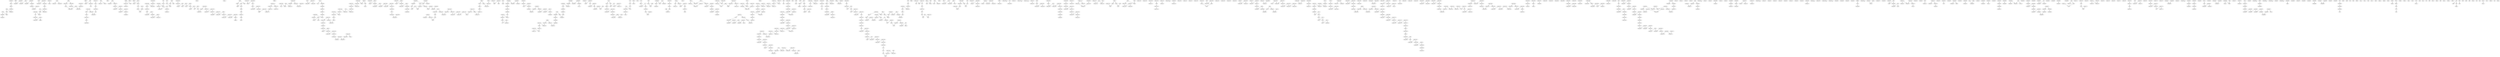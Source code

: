 digraph g
{

  /* list of nodes */
  "COQ3";
  "RBKS";
  "aadB";
  "acrR_1";
  "acuR";
  "addA";
  "aglB_2";
  "agp_1";
  "algC";
  "allB_2";
  "amsI";
  "ant1";
  "apxIB";
  "aqpZ_2";
  "araB_1";
  "arcA_2";
  "argF";
  "argR_2";
  "arnC_2";
  "atoA";
  "atoB";
  "atoC";
  "atoD";
  "atoE";
  "atoS";
  "bauC";
  "bcsE_2";
  "bcsQ_1";
  "betB_1";
  "bfpB";
  "bglH_2";
  "bla_1";
  "bla_2";
  "bshA";
  "cbeA_1";
  "cbeA_2";
  "cbeA_3";
  "cbeA_4";
  "cbtA_1";
  "cbtA_2";
  "cbtA_3";
  "cbtA_4";
  "ccdA";
  "ccdB";
  "cdiA";
  "cdiI4";
  "cfaB";
  "cfaE";
  "chpB";
  "chpS";
  "clpC";
  "clpV1";
  "clsB_1";
  "cotSA";
  "cra_2";
  "crcB_1";
  "creD_2";
  "creD_3";
  "crfC_1";
  "crfC_2";
  "crt";
  "csbX_1";
  "csbX_2";
  "cscB";
  "cshA";
  "cspB";
  "cspG_2";
  "cspJ";
  "cusA_2";
  "dam_1";
  "dapH";
  "dctM";
  "degA";
  "deoR_1";
  "der_1";
  "der_3";
  "dfrD";
  "dgcE_1";
  "dinI_2";
  "dinJ";
  "dnaT_1";
  "dsdC";
  "ehaG";
  "emrE";
  "epsE_3";
  "epsF_2";
  "epsG";
  "epsH";
  "epsM";
  "era_1";
  "era_2";
  "era_4";
  "eryD";
  "etp_1";
  "fabF_1";
  "fabF_2";
  "fabG_1";
  "fabG_2";
  "farR";
  "fimH_1";
  "finO";
  "flgB_1";
  "flgC_1";
  "flgE_1";
  "flgF_1";
  "flgG_1";
  "flgH_1";
  "flgI_1";
  "flgL_1";
  "flhB_1";
  "flhB_3";
  "fliC1";
  "fliD_1";
  "fliE_2";
  "fliF";
  "fliG";
  "fliH";
  "fliI";
  "fliJ";
  "fliK";
  "fliM";
  "fliN";
  "fliO";
  "fliP";
  "fliQ";
  "fliR";
  "fliS_1";
  "flmC";
  "flu";
  "folP_2";
  "folP_3";
  "fucP_1";
  "fucP_2";
  "galE_1";
  "galF_1";
  "gatA";
  "gatC";
  "gatD";
  "gatY";
  "gatZ_1";
  "gatZ_2";
  "glgA_1";
  "glmM_2";
  "glpG_1";
  "gltF_1";
  "gltF_2";
  "gltS_2";
  "gnsA_2";
  "gntR_1";
  "group_1";
  "group_10";
  "group_1001";
  "group_1002";
  "group_1005";
  "group_1008";
  "group_101";
  "group_1010";
  "group_1011";
  "group_1015";
  "group_1016";
  "group_1017";
  "group_1018";
  "group_1019";
  "group_1020";
  "group_1021";
  "group_1022";
  "group_1023";
  "group_1028";
  "group_1029";
  "group_1030";
  "group_1031";
  "group_1033";
  "group_1035";
  "group_1036";
  "group_1037";
  "group_1038";
  "group_1039";
  "group_1040";
  "group_1041";
  "group_1042";
  "group_1043";
  "group_1044";
  "group_1045";
  "group_1046";
  "group_1047";
  "group_1050";
  "group_1052";
  "group_1053";
  "group_1054";
  "group_1055";
  "group_1057";
  "group_1059";
  "group_1060";
  "group_1061";
  "group_1063";
  "group_1066";
  "group_1067";
  "group_1068";
  "group_1070";
  "group_1071";
  "group_1072";
  "group_1073";
  "group_1074";
  "group_1075";
  "group_1076";
  "group_1077";
  "group_1080";
  "group_1082";
  "group_1083";
  "group_1084";
  "group_1087";
  "group_1089";
  "group_1091";
  "group_1093";
  "group_1096";
  "group_1097";
  "group_1098";
  "group_1099";
  "group_1100";
  "group_1101";
  "group_1102";
  "group_1103";
  "group_1104";
  "group_1105";
  "group_1106";
  "group_1107";
  "group_1108";
  "group_1109";
  "group_1110";
  "group_1111";
  "group_1112";
  "group_1113";
  "group_1115";
  "group_1124";
  "group_1128";
  "group_1129";
  "group_1135";
  "group_1136";
  "group_1137";
  "group_1138";
  "group_1140";
  "group_1142";
  "group_1145";
  "group_1151";
  "group_1152";
  "group_1154";
  "group_1155";
  "group_1159";
  "group_116";
  "group_1160";
  "group_1161";
  "group_1162";
  "group_1165";
  "group_1166";
  "group_1172";
  "group_1173";
  "group_1175";
  "group_1176";
  "group_1178";
  "group_1179";
  "group_118";
  "group_1180";
  "group_1181";
  "group_1182";
  "group_1183";
  "group_1184";
  "group_1185";
  "group_1186";
  "group_1188";
  "group_119";
  "group_1192";
  "group_1193";
  "group_1194";
  "group_1198";
  "group_1199";
  "group_1201";
  "group_1202";
  "group_1203";
  "group_1204";
  "group_1205";
  "group_1206";
  "group_1207";
  "group_1208";
  "group_121";
  "group_1210";
  "group_1211";
  "group_1215";
  "group_1216";
  "group_1217";
  "group_1218";
  "group_122";
  "group_1225";
  "group_1226";
  "group_1227";
  "group_1228";
  "group_1229";
  "group_123";
  "group_1230";
  "group_1231";
  "group_1232";
  "group_1233";
  "group_1238";
  "group_1239";
  "group_124";
  "group_1240";
  "group_1241";
  "group_1242";
  "group_1243";
  "group_1244";
  "group_1245";
  "group_1246";
  "group_1247";
  "group_1248";
  "group_125";
  "group_1250";
  "group_1251";
  "group_1252";
  "group_1253";
  "group_1254";
  "group_1255";
  "group_1258";
  "group_1259";
  "group_126";
  "group_1260";
  "group_1261";
  "group_1262";
  "group_1263";
  "group_1264";
  "group_1265";
  "group_1266";
  "group_1268";
  "group_1269";
  "group_127";
  "group_1270";
  "group_1271";
  "group_1272";
  "group_128";
  "group_1280";
  "group_1281";
  "group_1282";
  "group_1283";
  "group_1284";
  "group_1285";
  "group_1287";
  "group_129";
  "group_1291";
  "group_1292";
  "group_1293";
  "group_1294";
  "group_1295";
  "group_1296";
  "group_1297";
  "group_1298";
  "group_1299";
  "group_13";
  "group_130";
  "group_1300";
  "group_1301";
  "group_1302";
  "group_1303";
  "group_1304";
  "group_1305";
  "group_1306";
  "group_1307";
  "group_1308";
  "group_1309";
  "group_131";
  "group_1310";
  "group_1311";
  "group_1312";
  "group_1313";
  "group_1314";
  "group_1315";
  "group_1316";
  "group_1317";
  "group_1318";
  "group_1319";
  "group_132";
  "group_1320";
  "group_1321";
  "group_1322";
  "group_1323";
  "group_1324";
  "group_1325";
  "group_1326";
  "group_1327";
  "group_1328";
  "group_1329";
  "group_1330";
  "group_1331";
  "group_1332";
  "group_1334";
  "group_1335";
  "group_1336";
  "group_1337";
  "group_1338";
  "group_1340";
  "group_1341";
  "group_1342";
  "group_1343";
  "group_1344";
  "group_1345";
  "group_1347";
  "group_1348";
  "group_1349";
  "group_1350";
  "group_1351";
  "group_1352";
  "group_1353";
  "group_1354";
  "group_1355";
  "group_1356";
  "group_1358";
  "group_1359";
  "group_1360";
  "group_1361";
  "group_1362";
  "group_1363";
  "group_1364";
  "group_1365";
  "group_1366";
  "group_1367";
  "group_1368";
  "group_1369";
  "group_1370";
  "group_1371";
  "group_1372";
  "group_1373";
  "group_1374";
  "group_1375";
  "group_1376";
  "group_1377";
  "group_1378";
  "group_1380";
  "group_1382";
  "group_1383";
  "group_1386";
  "group_1387";
  "group_1388";
  "group_1389";
  "group_1390";
  "group_1391";
  "group_1392";
  "group_1393";
  "group_1396";
  "group_1398";
  "group_1399";
  "group_1401";
  "group_1402";
  "group_1403";
  "group_1404";
  "group_1406";
  "group_1408";
  "group_1413";
  "group_1414";
  "group_1415";
  "group_1416";
  "group_1418";
  "group_1419";
  "group_1420";
  "group_1421";
  "group_1423";
  "group_1424";
  "group_1425";
  "group_1426";
  "group_1427";
  "group_1430";
  "group_1431";
  "group_1432";
  "group_1433";
  "group_1434";
  "group_1435";
  "group_1436";
  "group_1441";
  "group_1442";
  "group_1443";
  "group_1446";
  "group_1447";
  "group_1448";
  "group_1449";
  "group_1450";
  "group_1456";
  "group_1457";
  "group_1459";
  "group_1460";
  "group_1461";
  "group_1462";
  "group_1463";
  "group_1464";
  "group_1466";
  "group_1467";
  "group_1468";
  "group_1469";
  "group_1470";
  "group_1471";
  "group_1472";
  "group_1473";
  "group_1474";
  "group_1475";
  "group_1477";
  "group_1480";
  "group_1481";
  "group_1482";
  "group_1484";
  "group_1485";
  "group_1488";
  "group_1489";
  "group_1490";
  "group_1491";
  "group_1492";
  "group_1493";
  "group_1494";
  "group_1495";
  "group_1496";
  "group_1497";
  "group_1498";
  "group_1499";
  "group_1500";
  "group_1501";
  "group_1502";
  "group_1503";
  "group_1504";
  "group_1505";
  "group_1506";
  "group_1507";
  "group_1508";
  "group_1509";
  "group_1510";
  "group_1511";
  "group_1512";
  "group_1514";
  "group_1516";
  "group_1517";
  "group_1518";
  "group_1519";
  "group_1520";
  "group_1521";
  "group_1522";
  "group_1523";
  "group_1524";
  "group_1525";
  "group_1526";
  "group_1527";
  "group_1528";
  "group_1529";
  "group_1530";
  "group_1531";
  "group_1532";
  "group_1533";
  "group_1534";
  "group_1535";
  "group_1536";
  "group_1537";
  "group_1538";
  "group_1539";
  "group_1541";
  "group_1543";
  "group_1544";
  "group_1545";
  "group_1547";
  "group_1549";
  "group_1550";
  "group_1552";
  "group_1553";
  "group_1554";
  "group_1567";
  "group_1569";
  "group_1570";
  "group_1571";
  "group_1572";
  "group_1573";
  "group_1574";
  "group_1575";
  "group_1577";
  "group_1578";
  "group_1579";
  "group_1580";
  "group_1581";
  "group_1585";
  "group_1586";
  "group_1587";
  "group_1588";
  "group_1589";
  "group_1590";
  "group_1591";
  "group_1592";
  "group_1593";
  "group_1595";
  "group_1596";
  "group_1598";
  "group_1599";
  "group_1601";
  "group_1604";
  "group_1606";
  "group_1607";
  "group_1608";
  "group_1609";
  "group_1615";
  "group_1618";
  "group_1621";
  "group_1622";
  "group_1623";
  "group_1625";
  "group_1626";
  "group_1630";
  "group_1632";
  "group_1633";
  "group_1636";
  "group_1637";
  "group_1638";
  "group_1639";
  "group_1641";
  "group_1643";
  "group_1645";
  "group_1647";
  "group_1650";
  "group_1652";
  "group_1653";
  "group_1658";
  "group_1659";
  "group_1662";
  "group_18";
  "group_183";
  "group_184";
  "group_185";
  "group_186";
  "group_187";
  "group_188";
  "group_189";
  "group_19";
  "group_190";
  "group_191";
  "group_192";
  "group_193";
  "group_194";
  "group_2";
  "group_21";
  "group_23";
  "group_25";
  "group_2604";
  "group_2605";
  "group_263";
  "group_264";
  "group_27";
  "group_2802";
  "group_2803";
  "group_29";
  "group_2963";
  "group_2964";
  "group_31";
  "group_32";
  "group_3706";
  "group_3707";
  "group_378";
  "group_3782";
  "group_3783";
  "group_379";
  "group_381";
  "group_382";
  "group_383";
  "group_384";
  "group_385";
  "group_386";
  "group_387";
  "group_388";
  "group_389";
  "group_390";
  "group_391";
  "group_392";
  "group_393";
  "group_394";
  "group_395";
  "group_396";
  "group_397";
  "group_398";
  "group_399";
  "group_4";
  "group_400";
  "group_401";
  "group_402";
  "group_403";
  "group_4074";
  "group_4075";
  "group_4076";
  "group_408";
  "group_409";
  "group_410";
  "group_412";
  "group_413";
  "group_414";
  "group_416";
  "group_418";
  "group_419";
  "group_420";
  "group_421";
  "group_422";
  "group_431";
  "group_439";
  "group_440";
  "group_441";
  "group_443";
  "group_444";
  "group_445";
  "group_446";
  "group_447";
  "group_4489";
  "group_4491";
  "group_4492";
  "group_452";
  "group_453";
  "group_454";
  "group_455";
  "group_456";
  "group_457";
  "group_458";
  "group_459";
  "group_46";
  "group_460";
  "group_461";
  "group_462";
  "group_463";
  "group_464";
  "group_465";
  "group_466";
  "group_467";
  "group_468";
  "group_469";
  "group_470";
  "group_471";
  "group_472";
  "group_473";
  "group_474";
  "group_4754";
  "group_4755";
  "group_4756";
  "group_476";
  "group_478";
  "group_479";
  "group_48";
  "group_480";
  "group_481";
  "group_482";
  "group_483";
  "group_484";
  "group_485";
  "group_486";
  "group_487";
  "group_488";
  "group_489";
  "group_490";
  "group_491";
  "group_4910";
  "group_4911";
  "group_4928";
  "group_4929";
  "group_4932";
  "group_4933";
  "group_499";
  "group_500";
  "group_501";
  "group_5016";
  "group_5017";
  "group_504";
  "group_505";
  "group_508";
  "group_509";
  "group_513";
  "group_514";
  "group_5146";
  "group_5147";
  "group_515";
  "group_516";
  "group_517";
  "group_519";
  "group_5194";
  "group_5195";
  "group_522";
  "group_523";
  "group_524";
  "group_528";
  "group_529";
  "group_531";
  "group_532";
  "group_538";
  "group_541";
  "group_542";
  "group_543";
  "group_544";
  "group_545";
  "group_547";
  "group_549";
  "group_551";
  "group_554";
  "group_555";
  "group_556";
  "group_557";
  "group_56";
  "group_561";
  "group_564";
  "group_567";
  "group_571";
  "group_573";
  "group_574";
  "group_575";
  "group_576";
  "group_578";
  "group_580";
  "group_581";
  "group_582";
  "group_584";
  "group_587";
  "group_588";
  "group_589";
  "group_59";
  "group_590";
  "group_591";
  "group_592";
  "group_593";
  "group_594";
  "group_595";
  "group_596";
  "group_597";
  "group_599";
  "group_60";
  "group_601";
  "group_602";
  "group_603";
  "group_604";
  "group_605";
  "group_606";
  "group_607";
  "group_608";
  "group_61";
  "group_611";
  "group_612";
  "group_616";
  "group_617";
  "group_618";
  "group_62";
  "group_620";
  "group_621";
  "group_622";
  "group_623";
  "group_626";
  "group_628";
  "group_629";
  "group_63";
  "group_630";
  "group_631";
  "group_633";
  "group_634";
  "group_635";
  "group_636";
  "group_637";
  "group_638";
  "group_639";
  "group_64";
  "group_641";
  "group_642";
  "group_643";
  "group_644";
  "group_645";
  "group_646";
  "group_647";
  "group_648";
  "group_649";
  "group_650";
  "group_651";
  "group_652";
  "group_653";
  "group_654";
  "group_655";
  "group_656";
  "group_657";
  "group_658";
  "group_659";
  "group_660";
  "group_661";
  "group_662";
  "group_664";
  "group_665";
  "group_666";
  "group_667";
  "group_668";
  "group_669";
  "group_670";
  "group_672";
  "group_673";
  "group_674";
  "group_675";
  "group_676";
  "group_677";
  "group_678";
  "group_679";
  "group_680";
  "group_682";
  "group_683";
  "group_684";
  "group_685";
  "group_686";
  "group_687";
  "group_688";
  "group_690";
  "group_691";
  "group_693";
  "group_696";
  "group_697";
  "group_698";
  "group_699";
  "group_700";
  "group_701";
  "group_703";
  "group_704";
  "group_705";
  "group_707";
  "group_709";
  "group_710";
  "group_711";
  "group_715";
  "group_718";
  "group_719";
  "group_720";
  "group_721";
  "group_723";
  "group_727";
  "group_728";
  "group_730";
  "group_731";
  "group_732";
  "group_733";
  "group_734";
  "group_735";
  "group_736";
  "group_737";
  "group_738";
  "group_740";
  "group_741";
  "group_743";
  "group_745";
  "group_746";
  "group_747";
  "group_748";
  "group_749";
  "group_752";
  "group_754";
  "group_757";
  "group_759";
  "group_761";
  "group_763";
  "group_764";
  "group_765";
  "group_766";
  "group_767";
  "group_768";
  "group_770";
  "group_771";
  "group_772";
  "group_773";
  "group_774";
  "group_776";
  "group_777";
  "group_778";
  "group_779";
  "group_780";
  "group_781";
  "group_782";
  "group_783";
  "group_784";
  "group_785";
  "group_786";
  "group_787";
  "group_788";
  "group_789";
  "group_790";
  "group_791";
  "group_792";
  "group_793";
  "group_794";
  "group_796";
  "group_797";
  "group_799";
  "group_800";
  "group_801";
  "group_802";
  "group_804";
  "group_805";
  "group_807";
  "group_808";
  "group_809";
  "group_810";
  "group_811";
  "group_813";
  "group_815";
  "group_816";
  "group_818";
  "group_819";
  "group_822";
  "group_823";
  "group_824";
  "group_825";
  "group_826";
  "group_827";
  "group_828";
  "group_829";
  "group_830";
  "group_832";
  "group_833";
  "group_835";
  "group_836";
  "group_841";
  "group_843";
  "group_844";
  "group_845";
  "group_846";
  "group_849";
  "group_850";
  "group_851";
  "group_852";
  "group_853";
  "group_854";
  "group_855";
  "group_856";
  "group_858";
  "group_861";
  "group_862";
  "group_866";
  "group_869";
  "group_870";
  "group_871";
  "group_876";
  "group_877";
  "group_879";
  "group_88";
  "group_880";
  "group_881";
  "group_882";
  "group_883";
  "group_884";
  "group_885";
  "group_886";
  "group_887";
  "group_888";
  "group_889";
  "group_890";
  "group_891";
  "group_893";
  "group_895";
  "group_897";
  "group_898";
  "group_899";
  "group_9";
  "group_900";
  "group_901";
  "group_903";
  "group_904";
  "group_905";
  "group_908";
  "group_909";
  "group_910";
  "group_911";
  "group_915";
  "group_916";
  "group_918";
  "group_919";
  "group_920";
  "group_921";
  "group_922";
  "group_923";
  "group_924";
  "group_925";
  "group_926";
  "group_927";
  "group_929";
  "group_934";
  "group_935";
  "group_936";
  "group_937";
  "group_938";
  "group_939";
  "group_949";
  "group_950";
  "group_951";
  "group_954";
  "group_955";
  "group_96";
  "group_960";
  "group_961";
  "group_962";
  "group_963";
  "group_965";
  "group_976";
  "group_983";
  "group_984";
  "group_985";
  "group_986";
  "group_987";
  "group_988";
  "group_989";
  "group_99";
  "group_990";
  "group_992";
  "group_993";
  "group_994";
  "gspA_1";
  "gspC2";
  "gspK_2";
  "gudX";
  "hcpA_2";
  "hdfR_3";
  "hemR";
  "hicA";
  "hin";
  "hns_2";
  "hokA";
  "hpaB";
  "hpaC";
  "hpcB";
  "hpcD";
  "hpcE";
  "hpcG";
  "hpcH";
  "hscC_2";
  "htrE";
  "hxpB_1";
  "hyfB_2";
  "hypBA1";
  "iclR_1";
  "icsA_1";
  "intA_1";
  "intA_2";
  "intA_3";
  "intQ";
  "intS_1";
  "intS_2";
  "intS_3";
  "intS_4";
  "iolB";
  "iolC";
  "iolD_1";
  "iolD_2";
  "iolE_2";
  "iolG_2";
  "iolG_3";
  "iraD";
  "iraM";
  "iscR_1";
  "iucA";
  "iucB";
  "iucC";
  "iucD";
  "iutA";
  "klcA_1";
  "klcA_2";
  "klcA_3";
  "klcA_4";
  "klcA_5";
  "lafS";
  "lafT";
  "lin";
  "lolA_1";
  "lolD_1";
  "lpxG";
  "lpxM2";
  "lsrA_1";
  "lsrB_1";
  "lsrC_1";
  "lsrD_1";
  "lsrE";
  "lsrF_1";
  "lsrG_1";
  "lsrK_1";
  "lsrR_1";
  "malI_1";
  "manC1";
  "mdtM";
  "merR";
  "mprA_2";
  "mtlK_1";
  "murR_3";
  "nanC";
  "nanM";
  "nanS";
  "narZ_1";
  "nemA_2";
  "nemR_2";
  "neo_1";
  "neo_2";
  "nicS";
  "noc";
  "nohA";
  "nqrC";
  "ompC";
  "ompG_2";
  "ompL";
  "ompX_2";
  "opgE_1";
  "opgE_2";
  "opgE_4";
  "pagN_1";
  "pagN_2";
  "pagN_3";
  "papD_2";
  "parA";
  "parM";
  "patB";
  "pdxI_2";
  "pemI";
  "pemK";
  "pglA";
  "php_1";
  "pndA_1";
  "pndA_2";
  "por_2";
  "potE_2";
  "pphC";
  "prsE";
  "psiB_1";
  "psiB_2";
  "ptlE";
  "rapA_2";
  "rbsA_3";
  "rbsB_2";
  "rbsC_3";
  "rbsK_2";
  "rbtD";
  "rcsC_1";
  "recE";
  "repA";
  "repB";
  "repE";
  "rep_1";
  "resA_1";
  "resA_2";
  "rfaB";
  "rfaG";
  "rfaH_1";
  "rfaL";
  "rfaP";
  "rfaQ";
  "rfaY";
  "rfbC";
  "rfbD";
  "rffG_1";
  "rffH_1";
  "rhaR_2";
  "rhlE_2";
  "rhmR_2";
  "rhmT_2";
  "rhsA";
  "rhsC";
  "rhsD_1";
  "rhsD_3";
  "rhsD_4";
  "rlhA_2";
  "rpoH_1";
  "rrrD_2";
  "rspR_1";
  "rtcA_2";
  "rusA";
  "sacA";
  "sacX";
  "sadB";
  "scrB";
  "scrK_1";
  "scrK_2";
  "scrY";
  "sepA";
  "sfmM2";
  "shlB";
  "siaQ";
  "smf-1";
  "sopB";
  "speF_1";
  "speF_2";
  "speF_4";
  "ssb_1";
  "ssb_3";
  "ssuE";
  "tagD";
  "tagH";
  "tap_2";
  "tetA";
  "tetC";
  "tetD";
  "tetR";
  "tfaE";
  "thyA_1";
  "tmrB";
  "tnpR";
  "tnsB";
  "topB_2";
  "tpd";
  "traA";
  "traC";
  "traD";
  "traI";
  "traJ";
  "traM";
  "traN";
  "traQ";
  "traR";
  "traR_1";
  "traR_2";
  "traS";
  "traV";
  "traY";
  "triA";
  "ttuB";
  "tuf1";
  "tufB";
  "ugd";
  "uidC_2";
  "ulaA_2";
  "ulaB_2";
  "ulaC_2";
  "ulaE_3";
  "umuC_2";
  "uxaA_1";
  "vapC";
  "vgrG1_2";
  "virB";
  "virB4";
  "virB6";
  "virB9";
  "vnfA";
  "wcaJ";
  "xcpW";
  "xerC_1";
  "xerC_2";
  "xerC_3";
  "xerC_5";
  "xerC_6";
  "xerD_2";
  "xylB_1";
  "yadC";
  "yadK";
  "yadL";
  "yadM";
  "yadN";
  "yadV";
  "yadV_1";
  "yadV_2";
  "yafP";
  "yafQ";
  "yagE";
  "yagU_1";
  "ybbC";
  "ybdG_1";
  "ybdM_1";
  "ybeM_2";
  "ybgD_1";
  "ybiI_1";
  "ydfK";
  "ydfR";
  "ydhC_2";
  "ydiF_1";
  "ydjE_2";
  "ydjH";
  "ydjI";
  "ydjJ";
  "yecD_2";
  "yedJ";
  "yedR";
  "yedS";
  "yeeW";
  "yehF";
  "yfcO";
  "yfcP";
  "yfcQ";
  "yfcR";
  "yfcS";
  "yfdX_1";
  "yfeX_1";
  "yfjZ";
  "ygbF";
  "ygfF";
  "yggR_2";
  "yhbX_2";
  "yhcG_1";
  "yhcR";
  "yhdJ_1";
  "yhdJ_2";
  "yhhA_2";
  "yicJ_2";
  "yidI";
  "yidK";
  "yihN";
  "yihP_1";
  "yihP_2";
  "yihQ";
  "yihR";
  "yijD";
  "yjgL";
  "yjgL_1";
  "yjgL_2";
  "yjgN";
  "ylcG";
  "yliI_2";
  "ylpA";
  "ymgD_2";
  "yncE_1";
  "ynjI";
  "yodB_1";
  "yokD";
  "ypjF";
  "yqiJ_1";
  "yqiK_1";
  "yqjZ";
  "yraJ_2";
  "zraS";

  /* list of edges */
  "COQ3" -> "group_960" [weight = "1"];
  "COQ3" -> "pglA" [weight = "1"];
  "RBKS" -> "group_905" [weight = "1"];
  "aadB" -> "xerC_6" [weight = "1"];
  "acuR" -> "group_128" [weight = "1"];
  "acuR" -> "group_1550" [weight = "1"];
  "addA" -> "group_1057" [weight = "1"];
  "addA" -> "group_1059" [weight = "1"];
  "aglB_2" -> "rhaR_2" [weight = "1"];
  "agp_1" -> "group_1089" [weight = "1"];
  "algC" -> "group_718" [weight = "1"];
  "algC" -> "manC1" [weight = "1"];
  "amsI" -> "group_670" [weight = "1"];
  "amsI" -> "group_672" [weight = "1"];
  "ant1" -> "aadB" [weight = "1"];
  "ant1" -> "group_1626" [weight = "1"];
  "apxIB" -> "group_1159" [weight = "1"];
  "apxIB" -> "prsE" [weight = "1"];
  "araB_1" -> "rbtD" [weight = "1"];
  "arcA_2" -> "group_1643" [weight = "1"];
  "arcA_2" -> "group_399" [weight = "1"];
  "argF" -> "group_1643" [weight = "1"];
  "argR_2" -> "group_1641" [weight = "1"];
  "arnC_2" -> "gspA_1" [weight = "1"];
  "atoA" -> "atoD" [weight = "1"];
  "atoC" -> "atoD" [weight = "1"];
  "atoE" -> "atoA" [weight = "1"];
  "atoE" -> "atoB" [weight = "1"];
  "atoS" -> "atoC" [weight = "1"];
  "bauC" -> "iolD_1" [weight = "1"];
  "bauC" -> "murR_3" [weight = "1"];
  "betB_1" -> "hpcB" [weight = "1"];
  "bla_2" -> "group_1446" [weight = "1"];
  "bshA" -> "pglA" [weight = "1"];
  "cbeA_2" -> "cbtA_2" [weight = "1"];
  "cbeA_3" -> "cbtA_3" [weight = "1"];
  "cbeA_3" -> "group_395" [weight = "1"];
  "cbeA_4" -> "cbtA_4" [weight = "1"];
  "cbeA_4" -> "group_2604" [weight = "1"];
  "cbtA_1" -> "cbeA_1" [weight = "1"];
  "cbtA_1" -> "yeeW" [weight = "1"];
  "cbtA_2" -> "group_1250" [weight = "1"];
  "ccdA" -> "ccdB" [weight = "1"];
  "cdiA" -> "cdiI4" [weight = "1"];
  "chpS" -> "chpB" [weight = "1"];
  "clpC" -> "ybdG_1" [weight = "1"];
  "clsB_1" -> "group_707" [weight = "1"];
  "cra_2" -> "hns_2" [weight = "1"];
  "cra_2" -> "scrB" [weight = "1"];
  "creD_2" -> "creD_3" [weight = "1"];
  "crfC_1" -> "era_1" [weight = "1"];
  "crfC_1" -> "group_908" [weight = "1"];
  "crt" -> "group_567" [weight = "1"];
  "crt" -> "ydiF_1" [weight = "1"];
  "csbX_2" -> "araB_1" [weight = "1"];
  "cscB" -> "scrK_1" [weight = "1"];
  "cspB" -> "group_752" [weight = "1"];
  "cspG_2" -> "cspB" [weight = "1"];
  "cspJ" -> "group_754" [weight = "1"];
  "dam_1" -> "group_474" [weight = "1"];
  "dam_1" -> "group_476" [weight = "1"];
  "degA" -> "sacA" [weight = "1"];
  "der_1" -> "group_1244" [weight = "1"];
  "der_1" -> "group_1245" [weight = "1"];
  "der_3" -> "group_1493" [weight = "1"];
  "dfrD" -> "iscR_1" [weight = "1"];
  "dinI_2" -> "group_802" [weight = "1"];
  "dinI_2" -> "group_804" [weight = "1"];
  "epsF_2" -> "epsE_3" [weight = "1"];
  "epsG" -> "epsF_2" [weight = "1"];
  "epsG" -> "epsH" [weight = "1"];
  "epsH" -> "group_1615" [weight = "1"];
  "era_2" -> "group_1023" [weight = "1"];
  "era_4" -> "flu" [weight = "1"];
  "eryD" -> "malI_1" [weight = "1"];
  "fabF_1" -> "group_1172" [weight = "1"];
  "fabF_2" -> "group_1173" [weight = "1"];
  "fabG_1" -> "group_567" [weight = "1"];
  "fabG_2" -> "group_1396" [weight = "1"];
  "fimH_1" -> "group_4076" [weight = "1"];
  "finO" -> "group_1408" [weight = "1"];
  "flgB_1" -> "group_541" [weight = "1"];
  "flgC_1" -> "flgB_1" [weight = "1"];
  "flgF_1" -> "flgE_1" [weight = "1"];
  "flgF_1" -> "flgG_1" [weight = "1"];
  "flgG_1" -> "flgH_1" [weight = "1"];
  "flgI_1" -> "flgH_1" [weight = "1"];
  "flgL_1" -> "group_529" [weight = "1"];
  "flgL_1" -> "group_531" [weight = "1"];
  "fliC1" -> "group_528" [weight = "1"];
  "fliD_1" -> "fliC1" [weight = "1"];
  "fliE_2" -> "vnfA" [weight = "1"];
  "fliI" -> "group_547" [weight = "1"];
  "fliI" -> "group_549" [weight = "1"];
  "fliJ" -> "fliK" [weight = "1"];
  "fliK" -> "group_1145" [weight = "1"];
  "fliM" -> "fliN" [weight = "1"];
  "fliN" -> "fliO" [weight = "1"];
  "fliP" -> "fliO" [weight = "1"];
  "fliP" -> "fliQ" [weight = "1"];
  "fliR" -> "flhB_1" [weight = "1"];
  "fliR" -> "group_557" [weight = "1"];
  "fliS_1" -> "fliD_1" [weight = "1"];
  "flmC" -> "group_1443" [weight = "1"];
  "folP_3" -> "group_1625" [weight = "1"];
  "fucP_1" -> "rbsK_2" [weight = "1"];
  "fucP_2" -> "group_1165" [weight = "1"];
  "galE_1" -> "group_954" [weight = "1"];
  "galF_1" -> "galE_1" [weight = "1"];
  "gatD" -> "gatC" [weight = "1"];
  "gatD" -> "group_587" [weight = "1"];
  "gatY" -> "gatZ_1" [weight = "1"];
  "gatZ_2" -> "gatA" [weight = "1"];
  "gatZ_2" -> "gatZ_1" [weight = "1"];
  "glgA_1" -> "dapH" [weight = "1"];
  "glgA_1" -> "wcaJ" [weight = "1"];
  "glmM_2" -> "dfrD" [weight = "1"];
  "glmM_2" -> "folP_2" [weight = "1"];
  "gltF_1" -> "group_1091" [weight = "1"];
  "gltF_2" -> "group_1093" [weight = "1"];
  "gltF_2" -> "yhcG_1" [weight = "1"];
  "gnsA_2" -> "cspJ" [weight = "1"];
  "gnsA_2" -> "group_757" [weight = "1"];
  "gntR_1" -> "fabF_1" [weight = "1"];
  "group_1002" -> "group_1002" [weight = "1"];
  "group_1005" -> "yidI" [weight = "1"];
  "group_1010" -> "group_1010" [weight = "1"];
  "group_1011" -> "group_1011" [weight = "1"];
  "group_1015" -> "deoR_1" [weight = "1"];
  "group_1015" -> "group_389" [weight = "1"];
  "group_1017" -> "group_1016" [weight = "1"];
  "group_1018" -> "group_1017" [weight = "1"];
  "group_1020" -> "group_1021" [weight = "1"];
  "group_1022" -> "era_2" [weight = "1"];
  "group_1022" -> "group_1021" [weight = "1"];
  "group_1029" -> "group_1028" [weight = "1"];
  "group_1029" -> "group_1030" [weight = "1"];
  "group_1031" -> "psiB_1" [weight = "1"];
  "group_1036" -> "group_1035" [weight = "1"];
  "group_1036" -> "group_1037" [weight = "1"];
  "group_1037" -> "group_1038" [weight = "1"];
  "group_1038" -> "group_1039" [weight = "1"];
  "group_1039" -> "group_5194" [weight = "1"];
  "group_1040" -> "group_1" [weight = "1"];
  "group_1041" -> "group_1042" [weight = "1"];
  "group_1043" -> "group_1044" [weight = "1"];
  "group_1045" -> "group_1044" [weight = "1"];
  "group_1046" -> "group_1045" [weight = "1"];
  "group_1046" -> "group_398" [weight = "1"];
  "group_1050" -> "bla_1" [weight = "1"];
  "group_1050" -> "pemK" [weight = "1"];
  "group_1052" -> "group_1053" [weight = "1"];
  "group_1053" -> "group_1054" [weight = "1"];
  "group_1057" -> "parM" [weight = "1"];
  "group_1059" -> "group_1060" [weight = "1"];
  "group_1061" -> "rfaH_1" [weight = "1"];
  "group_1063" -> "rfaH_1" [weight = "1"];
  "group_1063" -> "yqiJ_1" [weight = "1"];
  "group_1067" -> "group_1066" [weight = "1"];
  "group_1067" -> "group_1068" [weight = "1"];
  "group_1068" -> "bfpB" [weight = "1"];
  "group_1070" -> "bfpB" [weight = "1"];
  "group_1070" -> "group_1071" [weight = "1"];
  "group_1072" -> "group_1071" [weight = "1"];
  "group_1073" -> "group_1072" [weight = "1"];
  "group_1074" -> "group_1073" [weight = "1"];
  "group_1074" -> "group_1075" [weight = "1"];
  "group_1075" -> "group_1076" [weight = "1"];
  "group_1077" -> "resA_1" [weight = "1"];
  "group_1080" -> "tpd" [weight = "1"];
  "group_1083" -> "group_1082" [weight = "1"];
  "group_1084" -> "group_1083" [weight = "1"];
  "group_1084" -> "lolD_1" [weight = "1"];
  "group_1087" -> "agp_1" [weight = "1"];
  "group_1096" -> "group_1097" [weight = "1"];
  "group_1097" -> "group_1098" [weight = "1"];
  "group_1098" -> "group_1099" [weight = "1"];
  "group_10" -> "group_1463" [weight = "1"];
  "group_10" -> "group_9" [weight = "1"];
  "group_1100" -> "group_1099" [weight = "1"];
  "group_1100" -> "group_1101" [weight = "1"];
  "group_1101" -> "group_1102" [weight = "1"];
  "group_1102" -> "group_1103" [weight = "1"];
  "group_1104" -> "group_1103" [weight = "1"];
  "group_1104" -> "group_1105" [weight = "1"];
  "group_1105" -> "group_1106" [weight = "1"];
  "group_1107" -> "group_1108" [weight = "1"];
  "group_1109" -> "group_387" [weight = "1"];
  "group_1110" -> "group_387" [weight = "1"];
  "group_1111" -> "group_1110" [weight = "1"];
  "group_1111" -> "group_132" [weight = "1"];
  "group_1112" -> "group_1113" [weight = "1"];
  "group_1124" -> "yihN" [weight = "1"];
  "group_1128" -> "group_1129" [weight = "1"];
  "group_1138" -> "group_1137" [weight = "1"];
  "group_1140" -> "fliF" [weight = "1"];
  "group_1140" -> "fliH" [weight = "1"];
  "group_1142" -> "fliH" [weight = "1"];
  "group_1142" -> "fliJ" [weight = "1"];
  "group_1145" -> "fliM" [weight = "1"];
  "group_1151" -> "fliQ" [weight = "1"];
  "group_1152" -> "yedR" [weight = "1"];
  "group_1154" -> "group_1155" [weight = "1"];
  "group_1159" -> "group_402" [weight = "1"];
  "group_1160" -> "group_1160" [weight = "1"];
  "group_1165" -> "group_1166" [weight = "1"];
  "group_116" -> "group_18" [weight = "1"];
  "group_1172" -> "group_1173" [weight = "1"];
  "group_1175" -> "fabF_2" [weight = "1"];
  "group_1175" -> "group_1176" [weight = "1"];
  "group_1176" -> "lolA_1" [weight = "1"];
  "group_1178" -> "group_1179" [weight = "1"];
  "group_1178" -> "lolA_1" [weight = "1"];
  "group_1180" -> "group_1179" [weight = "1"];
  "group_1180" -> "group_1181" [weight = "1"];
  "group_1182" -> "group_1181" [weight = "1"];
  "group_1183" -> "group_1182" [weight = "1"];
  "group_1183" -> "group_1184" [weight = "1"];
  "group_1184" -> "group_1185" [weight = "1"];
  "group_1186" -> "group_1185" [weight = "1"];
  "group_1188" -> "shlB" [weight = "1"];
  "group_1192" -> "cdiI4" [weight = "1"];
  "group_1194" -> "yadV_2" [weight = "1"];
  "group_1198" -> "group_1199" [weight = "1"];
  "group_1198" -> "yadM" [weight = "1"];
  "group_1206" -> "group_1205" [weight = "1"];
  "group_1206" -> "group_1207" [weight = "1"];
  "group_1208" -> "etp_1" [weight = "1"];
  "group_1210" -> "etp_1" [weight = "1"];
  "group_1210" -> "group_1211" [weight = "1"];
  "group_1211" -> "wcaJ" [weight = "1"];
  "group_1215" -> "dapH" [weight = "1"];
  "group_1216" -> "group_1215" [weight = "1"];
  "group_1216" -> "group_1217" [weight = "1"];
  "group_1217" -> "group_1218" [weight = "1"];
  "group_121" -> "group_124" [weight = "1"];
  "group_1225" -> "group_1226" [weight = "1"];
  "group_1225" -> "yncE_1" [weight = "1"];
  "group_1227" -> "group_1226" [weight = "1"];
  "group_1227" -> "group_1228" [weight = "1"];
  "group_1228" -> "group_1229" [weight = "1"];
  "group_1230" -> "group_1229" [weight = "1"];
  "group_1230" -> "group_1231" [weight = "1"];
  "group_1232" -> "group_1231" [weight = "1"];
  "group_1232" -> "group_1233" [weight = "1"];
  "group_1238" -> "folP_2" [weight = "1"];
  "group_1238" -> "group_1239" [weight = "1"];
  "group_1239" -> "group_1240" [weight = "1"];
  "group_1241" -> "group_1240" [weight = "1"];
  "group_1241" -> "group_1242" [weight = "1"];
  "group_1242" -> "group_1243" [weight = "1"];
  "group_1243" -> "group_1244" [weight = "1"];
  "group_1246" -> "group_1245" [weight = "1"];
  "group_1246" -> "group_1247" [weight = "1"];
  "group_1247" -> "klcA_2" [weight = "1"];
  "group_1248" -> "cbeA_2" [weight = "1"];
  "group_1251" -> "group_1250" [weight = "1"];
  "group_1252" -> "group_1251" [weight = "1"];
  "group_1252" -> "group_1253" [weight = "1"];
  "group_1253" -> "group_1254" [weight = "1"];
  "group_1254" -> "group_381" [weight = "1"];
  "group_1255" -> "opgE_1" [weight = "1"];
  "group_1258" -> "group_1259" [weight = "1"];
  "group_125" -> "group_122" [weight = "1"];
  "group_1260" -> "group_1259" [weight = "1"];
  "group_1260" -> "group_1261" [weight = "1"];
  "group_1261" -> "group_1262" [weight = "1"];
  "group_1262" -> "group_391" [weight = "1"];
  "group_1263" -> "group_1264" [weight = "1"];
  "group_1263" -> "group_391" [weight = "1"];
  "group_1265" -> "group_1264" [weight = "1"];
  "group_1266" -> "group_1265" [weight = "1"];
  "group_1266" -> "thyA_1" [weight = "1"];
  "group_1268" -> "group_1269" [weight = "1"];
  "group_1269" -> "group_1270" [weight = "1"];
  "group_126" -> "group_856" [weight = "1"];
  "group_1272" -> "group_1271" [weight = "1"];
  "group_1272" -> "scrK_2" [weight = "1"];
  "group_127" -> "group_126" [weight = "1"];
  "group_1280" -> "group_1281" [weight = "1"];
  "group_1282" -> "group_1281" [weight = "1"];
  "group_1282" -> "group_1283" [weight = "1"];
  "group_1283" -> "group_1284" [weight = "1"];
  "group_1284" -> "group_1285" [weight = "1"];
  "group_1291" -> "group_1292" [weight = "1"];
  "group_1292" -> "group_1293" [weight = "1"];
  "group_1294" -> "group_1293" [weight = "1"];
  "group_1294" -> "group_1295" [weight = "1"];
  "group_1296" -> "group_1297" [weight = "1"];
  "group_1297" -> "group_1298" [weight = "1"];
  "group_1298" -> "group_1299" [weight = "1"];
  "group_1299" -> "group_1300" [weight = "1"];
  "group_1301" -> "group_1300" [weight = "1"];
  "group_1301" -> "group_1302" [weight = "1"];
  "group_1302" -> "group_1303" [weight = "1"];
  "group_1304" -> "group_1303" [weight = "1"];
  "group_1304" -> "group_1305" [weight = "1"];
  "group_1305" -> "group_1306" [weight = "1"];
  "group_1306" -> "group_1307" [weight = "1"];
  "group_1307" -> "group_1308" [weight = "1"];
  "group_1309" -> "group_1308" [weight = "1"];
  "group_1309" -> "group_1310" [weight = "1"];
  "group_130" -> "group_900" [weight = "1"];
  "group_1310" -> "group_1311" [weight = "1"];
  "group_1311" -> "group_1312" [weight = "1"];
  "group_1313" -> "group_1312" [weight = "1"];
  "group_1313" -> "group_1314" [weight = "1"];
  "group_1314" -> "group_1315" [weight = "1"];
  "group_1316" -> "group_1315" [weight = "1"];
  "group_1316" -> "group_1317" [weight = "1"];
  "group_1318" -> "group_1317" [weight = "1"];
  "group_1318" -> "group_1319" [weight = "1"];
  "group_1319" -> "group_1320" [weight = "1"];
  "group_131" -> "group_1019" [weight = "1"];
  "group_1321" -> "group_1320" [weight = "1"];
  "group_1321" -> "group_1322" [weight = "1"];
  "group_1322" -> "group_1323" [weight = "1"];
  "group_1324" -> "group_1323" [weight = "1"];
  "group_1325" -> "group_1324" [weight = "1"];
  "group_1325" -> "group_1326" [weight = "1"];
  "group_1326" -> "group_1327" [weight = "1"];
  "group_1327" -> "group_1328" [weight = "1"];
  "group_1328" -> "group_1329" [weight = "1"];
  "group_1330" -> "group_1329" [weight = "1"];
  "group_1330" -> "group_1331" [weight = "1"];
  "group_1331" -> "group_1332" [weight = "1"];
  "group_1332" -> "dnaT_1" [weight = "1"];
  "group_1334" -> "dnaT_1" [weight = "1"];
  "group_1334" -> "group_1335" [weight = "1"];
  "group_1335" -> "group_1336" [weight = "1"];
  "group_1336" -> "group_1337" [weight = "1"];
  "group_1338" -> "group_1337" [weight = "1"];
  "group_1341" -> "group_1340" [weight = "1"];
  "group_1341" -> "group_1342" [weight = "1"];
  "group_1343" -> "group_1342" [weight = "1"];
  "group_1343" -> "group_1344" [weight = "1"];
  "group_1344" -> "group_1345" [weight = "1"];
  "group_1348" -> "group_1347" [weight = "1"];
  "group_1348" -> "group_408" [weight = "1"];
  "group_1349" -> "group_1350" [weight = "1"];
  "group_1351" -> "group_1350" [weight = "1"];
  "group_1351" -> "group_1352" [weight = "1"];
  "group_1352" -> "group_1353" [weight = "1"];
  "group_1353" -> "group_1354" [weight = "1"];
  "group_1354" -> "group_1355" [weight = "1"];
  "group_1356" -> "group_1355" [weight = "1"];
  "group_1358" -> "group_1359" [weight = "1"];
  "group_1360" -> "group_1359" [weight = "1"];
  "group_1361" -> "group_1360" [weight = "1"];
  "group_1361" -> "group_1362" [weight = "1"];
  "group_1362" -> "group_1363" [weight = "1"];
  "group_1364" -> "group_1363" [weight = "1"];
  "group_1364" -> "group_1365" [weight = "1"];
  "group_1365" -> "group_1366" [weight = "1"];
  "group_1366" -> "group_1367" [weight = "1"];
  "group_1368" -> "group_1367" [weight = "1"];
  "group_1368" -> "group_1369" [weight = "1"];
  "group_1369" -> "group_1370" [weight = "1"];
  "group_1371" -> "group_1370" [weight = "1"];
  "group_1371" -> "group_1372" [weight = "1"];
  "group_1372" -> "group_1373" [weight = "1"];
  "group_1374" -> "group_1373" [weight = "1"];
  "group_1374" -> "group_1375" [weight = "1"];
  "group_1376" -> "group_1375" [weight = "1"];
  "group_1376" -> "group_1377" [weight = "1"];
  "group_1377" -> "group_1378" [weight = "1"];
  "group_1378" -> "pndA_1" [weight = "1"];
  "group_1380" -> "opgE_2" [weight = "1"];
  "group_1382" -> "group_1383" [weight = "1"];
  "group_1387" -> "group_1386" [weight = "1"];
  "group_1387" -> "group_1388" [weight = "1"];
  "group_1388" -> "group_4492" [weight = "1"];
  "group_1389" -> "group_1390" [weight = "1"];
  "group_1390" -> "group_1391" [weight = "1"];
  "group_1392" -> "group_1393" [weight = "1"];
  "group_1396" -> "nemA_2" [weight = "1"];
  "group_1398" -> "group_1399" [weight = "1"];
  "group_13" -> "group_929" [weight = "1"];
  "group_1401" -> "group_1402" [weight = "1"];
  "group_1403" -> "group_1404" [weight = "1"];
  "group_1404" -> "era_4" [weight = "1"];
  "group_1406" -> "finO" [weight = "1"];
  "group_1408" -> "traI" [weight = "1"];
  "group_1413" -> "group_1414" [weight = "1"];
  "group_1413" -> "traS" [weight = "1"];
  "group_1414" -> "group_1415" [weight = "1"];
  "group_1416" -> "group_1415" [weight = "1"];
  "group_1416" -> "traQ" [weight = "1"];
  "group_1418" -> "group_1419" [weight = "1"];
  "group_1419" -> "group_1420" [weight = "1"];
  "group_1420" -> "group_1421" [weight = "1"];
  "group_1421" -> "traN" [weight = "1"];
  "group_1424" -> "group_1423" [weight = "1"];
  "group_1424" -> "group_1425" [weight = "1"];
  "group_1425" -> "group_1426" [weight = "1"];
  "group_1426" -> "group_1427" [weight = "1"];
  "group_1427" -> "traR" [weight = "1"];
  "group_1431" -> "group_1430" [weight = "1"];
  "group_1431" -> "group_1432" [weight = "1"];
  "group_1432" -> "group_1433" [weight = "1"];
  "group_1434" -> "group_1433" [weight = "1"];
  "group_1434" -> "group_1435" [weight = "1"];
  "group_1435" -> "group_1436" [weight = "1"];
  "group_1436" -> "traA" [weight = "1"];
  "group_1441" -> "traM" [weight = "1"];
  "group_1442" -> "group_1441" [weight = "1"];
  "group_1442" -> "group_1443" [weight = "1"];
  "group_1447" -> "group_1446" [weight = "1"];
  "group_1447" -> "group_1448" [weight = "1"];
  "group_1449" -> "group_1450" [weight = "1"];
  "group_1456" -> "group_1457" [weight = "1"];
  "group_1457" -> "crcB_1" [weight = "1"];
  "group_1459" -> "group_123" [weight = "1"];
  "group_1460" -> "group_123" [weight = "1"];
  "group_1462" -> "group_1461" [weight = "1"];
  "group_1462" -> "group_1463" [weight = "1"];
  "group_1466" -> "group_1467" [weight = "1"];
  "group_1468" -> "group_1467" [weight = "1"];
  "group_1471" -> "group_1470" [weight = "1"];
  "group_1472" -> "group_1471" [weight = "1"];
  "group_1472" -> "group_1473" [weight = "1"];
  "group_1473" -> "group_1474" [weight = "1"];
  "group_1475" -> "group_1474" [weight = "1"];
  "group_1475" -> "xerC_5" [weight = "1"];
  "group_1485" -> "cbtA_3" [weight = "1"];
  "group_1488" -> "group_1489" [weight = "1"];
  "group_1488" -> "group_393" [weight = "1"];
  "group_1490" -> "group_1489" [weight = "1"];
  "group_1490" -> "group_1491" [weight = "1"];
  "group_1491" -> "group_1492" [weight = "1"];
  "group_1492" -> "der_3" [weight = "1"];
  "group_1493" -> "group_1494" [weight = "1"];
  "group_1495" -> "group_1494" [weight = "1"];
  "group_1496" -> "group_1497" [weight = "1"];
  "group_1498" -> "group_1497" [weight = "1"];
  "group_1498" -> "group_1499" [weight = "1"];
  "group_1500" -> "group_1501" [weight = "1"];
  "group_1502" -> "group_1501" [weight = "1"];
  "group_1502" -> "group_1503" [weight = "1"];
  "group_1503" -> "group_1504" [weight = "1"];
  "group_1504" -> "group_1505" [weight = "1"];
  "group_1505" -> "group_1506" [weight = "1"];
  "group_1507" -> "group_1506" [weight = "1"];
  "group_1508" -> "group_1507" [weight = "1"];
  "group_1508" -> "group_1509" [weight = "1"];
  "group_1510" -> "group_1509" [weight = "1"];
  "group_1510" -> "group_1511" [weight = "1"];
  "group_1512" -> "group_1511" [weight = "1"];
  "group_1512" -> "rusA" [weight = "1"];
  "group_1514" -> "iraM" [weight = "1"];
  "group_1514" -> "rusA" [weight = "1"];
  "group_1517" -> "group_1516" [weight = "1"];
  "group_1517" -> "group_1518" [weight = "1"];
  "group_1520" -> "group_1519" [weight = "1"];
  "group_1521" -> "group_1520" [weight = "1"];
  "group_1521" -> "group_1522" [weight = "1"];
  "group_1523" -> "group_1522" [weight = "1"];
  "group_1523" -> "group_1524" [weight = "1"];
  "group_1524" -> "group_1525" [weight = "1"];
  "group_1525" -> "group_1526" [weight = "1"];
  "group_1527" -> "group_1526" [weight = "1"];
  "group_1528" -> "group_1527" [weight = "1"];
  "group_1528" -> "group_1529" [weight = "1"];
  "group_1529" -> "group_1530" [weight = "1"];
  "group_1531" -> "group_1530" [weight = "1"];
  "group_1531" -> "group_1532" [weight = "1"];
  "group_1533" -> "group_1532" [weight = "1"];
  "group_1533" -> "group_1534" [weight = "1"];
  "group_1535" -> "group_1534" [weight = "1"];
  "group_1536" -> "group_1535" [weight = "1"];
  "group_1536" -> "group_1537" [weight = "1"];
  "group_1537" -> "group_1538" [weight = "1"];
  "group_1539" -> "group_1538" [weight = "1"];
  "group_1539" -> "ompX_2" [weight = "1"];
  "group_1543" -> "group_1544" [weight = "1"];
  "group_1544" -> "group_48" [weight = "1"];
  "group_1545" -> "speF_1" [weight = "1"];
  "group_1547" -> "group_383" [weight = "1"];
  "group_1553" -> "group_1554" [weight = "1"];
  "group_1554" -> "murR_3" [weight = "1"];
  "group_1569" -> "group_1570" [weight = "1"];
  "group_1569" -> "mprA_2" [weight = "1"];
  "group_1570" -> "group_1571" [weight = "1"];
  "group_1572" -> "group_1571" [weight = "1"];
  "group_1572" -> "group_1573" [weight = "1"];
  "group_1573" -> "group_409" [weight = "1"];
  "group_1574" -> "group_1575" [weight = "1"];
  "group_1574" -> "group_409" [weight = "1"];
  "group_1577" -> "group_1578" [weight = "1"];
  "group_1579" -> "group_1578" [weight = "1"];
  "group_1579" -> "group_1580" [weight = "1"];
  "group_1581" -> "group_1580" [weight = "1"];
  "group_1581" -> "pagN_3" [weight = "1"];
  "group_1587" -> "group_1588" [weight = "1"];
  "group_1588" -> "group_4756" [weight = "1"];
  "group_1589" -> "group_1590" [weight = "1"];
  "group_1589" -> "group_4756" [weight = "1"];
  "group_1592" -> "group_1593" [weight = "1"];
  "group_1596" -> "group_1595" [weight = "1"];
  "group_1596" -> "psiB_2" [weight = "1"];
  "group_1599" -> "group_1598" [weight = "1"];
  "group_1599" -> "ssb_3" [weight = "1"];
  "group_1601" -> "cbtA_4" [weight = "1"];
  "group_1606" -> "group_4928" [weight = "1"];
  "group_1608" -> "group_1607" [weight = "1"];
  "group_1615" -> "xcpW" [weight = "1"];
  "group_1618" -> "epsM" [weight = "1"];
  "group_1618" -> "gspK_2" [weight = "1"];
  "group_1622" -> "group_1621" [weight = "1"];
  "group_1622" -> "group_1623" [weight = "1"];
  "group_1623" -> "folP_3" [weight = "1"];
  "group_1625" -> "group_1626" [weight = "1"];
  "group_1630" -> "hin" [weight = "1"];
  "group_1630" -> "xerC_6" [weight = "1"];
  "group_1632" -> "group_1633" [weight = "1"];
  "group_1636" -> "group_1637" [weight = "1"];
  "group_1637" -> "group_1638" [weight = "1"];
  "group_1639" -> "argR_2" [weight = "1"];
  "group_1639" -> "group_1638" [weight = "1"];
  "group_1641" -> "argF" [weight = "1"];
  "group_1650" -> "group_2605" [weight = "1"];
  "group_1652" -> "group_1653" [weight = "1"];
  "group_1658" -> "group_1659" [weight = "1"];
  "group_1658" -> "tetR" [weight = "1"];
  "group_1659" -> "yqjZ" [weight = "1"];
  "group_1662" -> "gltS_2" [weight = "1"];
  "group_183" -> "group_452" [weight = "1"];
  "group_183" -> "group_453" [weight = "1"];
  "group_185" -> "group_187" [weight = "1"];
  "group_186" -> "group_184" [weight = "1"];
  "group_186" -> "group_188" [weight = "1"];
  "group_187" -> "group_464" [weight = "1"];
  "group_189" -> "group_191" [weight = "1"];
  "group_192" -> "group_190" [weight = "1"];
  "group_192" -> "traR_2" [weight = "1"];
  "group_193" -> "group_3706" [weight = "1"];
  "group_2604" -> "group_1604" [weight = "1"];
  "group_2605" -> "group_3783" [weight = "1"];
  "group_263" -> "group_617" [weight = "1"];
  "group_264" -> "group_264" [weight = "1"];
  "group_2802" -> "group_394" [weight = "1"];
  "group_2802" -> "klcA_1" [weight = "1"];
  "group_2963" -> "group_63" [weight = "1"];
  "group_2964" -> "group_122" [weight = "1"];
  "group_2" -> "group_1389" [weight = "1"];
  "group_2" -> "group_4492" [weight = "1"];
  "group_3707" -> "group_194" [weight = "1"];
  "group_3782" -> "group_1248" [weight = "1"];
  "group_3782" -> "klcA_2" [weight = "1"];
  "group_378" -> "group_124" [weight = "1"];
  "group_378" -> "group_127" [weight = "1"];
  "group_379" -> "group_129" [weight = "1"];
  "group_379" -> "group_937" [weight = "1"];
  "group_381" -> "group_1255" [weight = "1"];
  "group_382" -> "group_870" [weight = "1"];
  "group_386" -> "group_901" [weight = "1"];
  "group_388" -> "group_386" [weight = "1"];
  "group_388" -> "group_390" [weight = "1"];
  "group_389" -> "group_1016" [weight = "1"];
  "group_392" -> "klcA_1" [weight = "1"];
  "group_394" -> "cbeA_1" [weight = "1"];
  "group_395" -> "group_2803" [weight = "1"];
  "group_398" -> "group_1047" [weight = "1"];
  "group_399" -> "group_1645" [weight = "1"];
  "group_400" -> "group_1129" [weight = "1"];
  "group_400" -> "group_5146" [weight = "1"];
  "group_403" -> "group_1161" [weight = "1"];
  "group_4074" -> "group_1109" [weight = "1"];
  "group_4075" -> "group_4075" [weight = "1"];
  "group_412" -> "acrR_1" [weight = "1"];
  "group_414" -> "cfaB" [weight = "1"];
  "group_416" -> "cfaB" [weight = "1"];
  "group_416" -> "cfaE" [weight = "1"];
  "group_431" -> "hpaB" [weight = "1"];
  "group_439" -> "group_440" [weight = "1"];
  "group_439" -> "gspA_1" [weight = "1"];
  "group_440" -> "group_441" [weight = "1"];
  "group_443" -> "group_444" [weight = "1"];
  "group_446" -> "group_447" [weight = "1"];
  "group_4489" -> "group_858" [weight = "1"];
  "group_4491" -> "group_1" [weight = "1"];
  "group_4491" -> "group_1041" [weight = "1"];
  "group_453" -> "group_454" [weight = "1"];
  "group_454" -> "group_455" [weight = "1"];
  "group_456" -> "group_455" [weight = "1"];
  "group_456" -> "group_457" [weight = "1"];
  "group_457" -> "group_458" [weight = "1"];
  "group_458" -> "group_459" [weight = "1"];
  "group_460" -> "group_459" [weight = "1"];
  "group_460" -> "group_461" [weight = "1"];
  "group_461" -> "group_462" [weight = "1"];
  "group_462" -> "group_463" [weight = "1"];
  "group_463" -> "group_185" [weight = "1"];
  "group_465" -> "group_464" [weight = "1"];
  "group_465" -> "group_466" [weight = "1"];
  "group_467" -> "group_189" [weight = "1"];
  "group_467" -> "group_466" [weight = "1"];
  "group_469" -> "group_3706" [weight = "1"];
  "group_469" -> "group_470" [weight = "1"];
  "group_46" -> "group_46" [weight = "1"];
  "group_471" -> "group_470" [weight = "1"];
  "group_472" -> "group_473" [weight = "1"];
  "group_474" -> "group_473" [weight = "1"];
  "group_4755" -> "group_4755" [weight = "1"];
  "group_478" -> "group_479" [weight = "1"];
  "group_480" -> "group_479" [weight = "1"];
  "group_480" -> "group_481" [weight = "1"];
  "group_481" -> "group_482" [weight = "1"];
  "group_482" -> "group_483" [weight = "1"];
  "group_484" -> "group_483" [weight = "1"];
  "group_484" -> "group_485" [weight = "1"];
  "group_485" -> "group_486" [weight = "1"];
  "group_487" -> "group_487" [weight = "1"];
  "group_4910" -> "group_193" [weight = "1"];
  "group_4910" -> "group_468" [weight = "1"];
  "group_4911" -> "group_194" [weight = "1"];
  "group_4929" -> "group_1652" [weight = "1"];
  "group_4932" -> "group_4929" [weight = "1"];
  "group_4933" -> "group_1606" [weight = "1"];
  "group_500" -> "group_500" [weight = "1"];
  "group_5016" -> "group_452" [weight = "1"];
  "group_501" -> "rhsD_3" [weight = "1"];
  "group_505" -> "yadK" [weight = "1"];
  "group_508" -> "group_509" [weight = "1"];
  "group_5147" -> "group_401" [weight = "1"];
  "group_514" -> "group_513" [weight = "1"];
  "group_514" -> "group_515" [weight = "1"];
  "group_516" -> "group_515" [weight = "1"];
  "group_516" -> "group_517" [weight = "1"];
  "group_517" -> "xerD_2" [weight = "1"];
  "group_5194" -> "group_396" [weight = "1"];
  "group_5195" -> "group_397" [weight = "1"];
  "group_5195" -> "ssb_3" [weight = "1"];
  "group_522" -> "group_523" [weight = "1"];
  "group_524" -> "fliS_1" [weight = "1"];
  "group_524" -> "group_523" [weight = "1"];
  "group_529" -> "group_528" [weight = "1"];
  "group_532" -> "flgI_1" [weight = "1"];
  "group_532" -> "group_531" [weight = "1"];
  "group_538" -> "flgC_1" [weight = "1"];
  "group_538" -> "flgE_1" [weight = "1"];
  "group_542" -> "group_541" [weight = "1"];
  "group_542" -> "group_543" [weight = "1"];
  "group_544" -> "group_543" [weight = "1"];
  "group_545" -> "group_544" [weight = "1"];
  "group_545" -> "tagD" [weight = "1"];
  "group_549" -> "fliG" [weight = "1"];
  "group_551" -> "fliE_2" [weight = "1"];
  "group_551" -> "fliG" [weight = "1"];
  "group_554" -> "vnfA" [weight = "1"];
  "group_555" -> "group_554" [weight = "1"];
  "group_555" -> "group_556" [weight = "1"];
  "group_556" -> "group_557" [weight = "1"];
  "group_561" -> "dctM" [weight = "1"];
  "group_564" -> "siaQ" [weight = "1"];
  "group_574" -> "group_573" [weight = "1"];
  "group_574" -> "group_575" [weight = "1"];
  "group_575" -> "group_59" [weight = "1"];
  "group_578" -> "iraD" [weight = "1"];
  "group_582" -> "group_581" [weight = "1"];
  "group_582" -> "mdtM" [weight = "1"];
  "group_589" -> "group_588" [weight = "1"];
  "group_589" -> "group_590" [weight = "1"];
  "group_590" -> "group_591" [weight = "1"];
  "group_591" -> "group_3707" [weight = "1"];
  "group_592" -> "group_4911" [weight = "1"];
  "group_592" -> "traR_2" [weight = "1"];
  "group_593" -> "group_190" [weight = "1"];
  "group_593" -> "group_594" [weight = "1"];
  "group_594" -> "group_188" [weight = "1"];
  "group_595" -> "group_184" [weight = "1"];
  "group_596" -> "group_597" [weight = "1"];
  "group_602" -> "group_601" [weight = "1"];
  "group_602" -> "group_603" [weight = "1"];
  "group_604" -> "group_603" [weight = "1"];
  "group_604" -> "group_605" [weight = "1"];
  "group_605" -> "group_606" [weight = "1"];
  "group_606" -> "group_607" [weight = "1"];
  "group_607" -> "group_608" [weight = "1"];
  "group_608" -> "clpC" [weight = "1"];
  "group_611" -> "group_612" [weight = "1"];
  "group_611" -> "ybdG_1" [weight = "1"];
  "group_612" -> "rpoH_1" [weight = "1"];
  "group_618" -> "group_617" [weight = "1"];
  "group_61" -> "group_1205" [weight = "1"];
  "group_620" -> "group_621" [weight = "1"];
  "group_621" -> "group_622" [weight = "1"];
  "group_626" -> "cshA" [weight = "1"];
  "group_626" -> "rapA_2" [weight = "1"];
  "group_629" -> "group_630" [weight = "1"];
  "group_62" -> "group_1192" [weight = "1"];
  "group_62" -> "group_385" [weight = "1"];
  "group_631" -> "hscC_2" [weight = "1"];
  "group_634" -> "group_635" [weight = "1"];
  "group_635" -> "group_636" [weight = "1"];
  "group_636" -> "group_637" [weight = "1"];
  "group_638" -> "group_639" [weight = "1"];
  "group_642" -> "group_641" [weight = "1"];
  "group_642" -> "group_643" [weight = "1"];
  "group_645" -> "group_646" [weight = "1"];
  "group_646" -> "group_647" [weight = "1"];
  "group_648" -> "group_647" [weight = "1"];
  "group_648" -> "group_649" [weight = "1"];
  "group_649" -> "group_650" [weight = "1"];
  "group_64" -> "group_4076" [weight = "1"];
  "group_650" -> "group_651" [weight = "1"];
  "group_652" -> "group_651" [weight = "1"];
  "group_652" -> "group_653" [weight = "1"];
  "group_653" -> "group_654" [weight = "1"];
  "group_655" -> "group_654" [weight = "1"];
  "group_656" -> "group_655" [weight = "1"];
  "group_657" -> "group_656" [weight = "1"];
  "group_657" -> "group_658" [weight = "1"];
  "group_658" -> "group_659" [weight = "1"];
  "group_661" -> "group_662" [weight = "1"];
  "group_668" -> "group_667" [weight = "1"];
  "group_672" -> "group_673" [weight = "1"];
  "group_673" -> "group_674" [weight = "1"];
  "group_675" -> "group_674" [weight = "1"];
  "group_675" -> "group_676" [weight = "1"];
  "group_676" -> "group_677" [weight = "1"];
  "group_678" -> "group_677" [weight = "1"];
  "group_678" -> "group_679" [weight = "1"];
  "group_679" -> "group_680" [weight = "1"];
  "group_682" -> "rcsC_1" [weight = "1"];
  "group_683" -> "group_682" [weight = "1"];
  "group_683" -> "group_684" [weight = "1"];
  "group_685" -> "group_684" [weight = "1"];
  "group_685" -> "group_686" [weight = "1"];
  "group_686" -> "group_687" [weight = "1"];
  "group_688" -> "group_687" [weight = "1"];
  "group_688" -> "virB4" [weight = "1"];
  "group_690" -> "group_691" [weight = "1"];
  "group_691" -> "virB6" [weight = "1"];
  "group_696" -> "group_697" [weight = "1"];
  "group_697" -> "group_698" [weight = "1"];
  "group_698" -> "group_699" [weight = "1"];
  "group_699" -> "group_700" [weight = "1"];
  "group_701" -> "group_700" [weight = "1"];
  "group_703" -> "group_704" [weight = "1"];
  "group_705" -> "clsB_1" [weight = "1"];
  "group_705" -> "group_704" [weight = "1"];
  "group_707" -> "traC" [weight = "1"];
  "group_709" -> "group_710" [weight = "1"];
  "group_709" -> "traC" [weight = "1"];
  "group_711" -> "virB" [weight = "1"];
  "group_720" -> "group_4" [weight = "1"];
  "group_720" -> "group_719" [weight = "1"];
  "group_723" -> "yfcR" [weight = "1"];
  "group_727" -> "yfcP" [weight = "1"];
  "group_731" -> "group_730" [weight = "1"];
  "group_731" -> "group_732" [weight = "1"];
  "group_733" -> "group_732" [weight = "1"];
  "group_740" -> "group_741" [weight = "1"];
  "group_741" -> "tnsB" [weight = "1"];
  "group_746" -> "group_745" [weight = "1"];
  "group_746" -> "group_747" [weight = "1"];
  "group_748" -> "group_749" [weight = "1"];
  "group_749" -> "cspG_2" [weight = "1"];
  "group_757" -> "nohA" [weight = "1"];
  "group_759" -> "nohA" [weight = "1"];
  "group_759" -> "tfaE" [weight = "1"];
  "group_761" -> "ydfK" [weight = "1"];
  "group_764" -> "group_765" [weight = "1"];
  "group_765" -> "group_766" [weight = "1"];
  "group_767" -> "group_766" [weight = "1"];
  "group_767" -> "group_768" [weight = "1"];
  "group_768" -> "noc" [weight = "1"];
  "group_770" -> "group_771" [weight = "1"];
  "group_770" -> "noc" [weight = "1"];
  "group_774" -> "yecD_2" [weight = "1"];
  "group_776" -> "group_777" [weight = "1"];
  "group_776" -> "yecD_2" [weight = "1"];
  "group_777" -> "group_778" [weight = "1"];
  "group_779" -> "group_778" [weight = "1"];
  "group_779" -> "group_780" [weight = "1"];
  "group_781" -> "group_780" [weight = "1"];
  "group_781" -> "group_782" [weight = "1"];
  "group_783" -> "group_782" [weight = "1"];
  "group_783" -> "group_784" [weight = "1"];
  "group_784" -> "group_785" [weight = "1"];
  "group_785" -> "group_786" [weight = "1"];
  "group_787" -> "group_786" [weight = "1"];
  "group_787" -> "group_788" [weight = "1"];
  "group_788" -> "group_789" [weight = "1"];
  "group_790" -> "group_789" [weight = "1"];
  "group_790" -> "group_791" [weight = "1"];
  "group_791" -> "group_792" [weight = "1"];
  "group_792" -> "group_793" [weight = "1"];
  "group_793" -> "group_794" [weight = "1"];
  "group_796" -> "rrrD_2" [weight = "1"];
  "group_797" -> "group_796" [weight = "1"];
  "group_797" -> "ylcG" [weight = "1"];
  "group_799" -> "group_800" [weight = "1"];
  "group_801" -> "group_800" [weight = "1"];
  "group_801" -> "group_802" [weight = "1"];
  "group_805" -> "group_804" [weight = "1"];
  "group_805" -> "intA_2" [weight = "1"];
  "group_807" -> "group_808" [weight = "1"];
  "group_809" -> "group_808" [weight = "1"];
  "group_811" -> "cotSA" [weight = "1"];
  "group_813" -> "cotSA" [weight = "1"];
  "group_813" -> "rfaY" [weight = "1"];
  "group_816" -> "group_815" [weight = "1"];
  "group_816" -> "rfaB" [weight = "1"];
  "group_819" -> "group_818" [weight = "1"];
  "group_819" -> "rfaG" [weight = "1"];
  "group_822" -> "group_822" [weight = "1"];
  "group_824" -> "group_823" [weight = "1"];
  "group_825" -> "group_824" [weight = "1"];
  "group_826" -> "group_827" [weight = "1"];
  "group_827" -> "group_828" [weight = "1"];
  "group_828" -> "group_829" [weight = "1"];
  "group_833" -> "group_832" [weight = "1"];
  "group_833" -> "vapC" [weight = "1"];
  "group_835" -> "group_836" [weight = "1"];
  "group_835" -> "vapC" [weight = "1"];
  "group_836" -> "ccdA" [weight = "1"];
  "group_841" -> "repE" [weight = "1"];
  "group_843" -> "yhdJ_1" [weight = "1"];
  "group_844" -> "group_845" [weight = "1"];
  "group_844" -> "yhdJ_1" [weight = "1"];
  "group_846" -> "group_845" [weight = "1"];
  "group_850" -> "group_849" [weight = "1"];
  "group_850" -> "group_851" [weight = "1"];
  "group_853" -> "group_854" [weight = "1"];
  "group_855" -> "group_854" [weight = "1"];
  "group_861" -> "group_862" [weight = "1"];
  "group_866" -> "uxaA_1" [weight = "1"];
  "group_866" -> "yagE" [weight = "1"];
  "group_869" -> "group_382" [weight = "1"];
  "group_877" -> "group_876" [weight = "1"];
  "group_879" -> "group_880" [weight = "1"];
  "group_880" -> "group_881" [weight = "1"];
  "group_881" -> "group_882" [weight = "1"];
  "group_883" -> "group_882" [weight = "1"];
  "group_883" -> "group_884" [weight = "1"];
  "group_885" -> "group_884" [weight = "1"];
  "group_885" -> "group_886" [weight = "1"];
  "group_887" -> "group_886" [weight = "1"];
  "group_887" -> "group_888" [weight = "1"];
  "group_888" -> "group_889" [weight = "1"];
  "group_890" -> "group_889" [weight = "1"];
  "group_891" -> "group_890" [weight = "1"];
  "group_891" -> "intS_2" [weight = "1"];
  "group_893" -> "ybdM_1" [weight = "1"];
  "group_895" -> "group_895" [weight = "1"];
  "group_897" -> "group_898" [weight = "1"];
  "group_899" -> "group_899" [weight = "1"];
  "group_901" -> "group_900" [weight = "1"];
  "group_904" -> "group_903" [weight = "1"];
  "group_904" -> "group_905" [weight = "1"];
  "group_908" -> "group_909" [weight = "1"];
  "group_909" -> "group_910" [weight = "1"];
  "group_910" -> "group_911" [weight = "1"];
  "group_911" -> "group_392" [weight = "1"];
  "group_915" -> "group_916" [weight = "1"];
  "group_916" -> "clpV1" [weight = "1"];
  "group_918" -> "clpV1" [weight = "1"];
  "group_918" -> "group_919" [weight = "1"];
  "group_919" -> "group_920" [weight = "1"];
  "group_920" -> "group_921" [weight = "1"];
  "group_922" -> "group_921" [weight = "1"];
  "group_923" -> "group_922" [weight = "1"];
  "group_923" -> "group_924" [weight = "1"];
  "group_924" -> "group_925" [weight = "1"];
  "group_926" -> "group_925" [weight = "1"];
  "group_926" -> "group_927" [weight = "1"];
  "group_934" -> "group_935" [weight = "1"];
  "group_936" -> "group_129" [weight = "1"];
  "group_936" -> "group_935" [weight = "1"];
  "group_937" -> "group_938" [weight = "1"];
  "group_938" -> "group_939" [weight = "1"];
  "group_939" -> "lsrE" [weight = "1"];
  "group_950" -> "group_950" [weight = "1"];
  "group_951" -> "galF_1" [weight = "1"];
  "group_954" -> "group_955" [weight = "1"];
  "group_960" -> "group_961" [weight = "1"];
  "group_962" -> "group_962" [weight = "1"];
  "group_963" -> "pphC" [weight = "1"];
  "group_985" -> "group_986" [weight = "1"];
  "group_987" -> "group_988" [weight = "1"];
  "group_989" -> "group_988" [weight = "1"];
  "group_992" -> "group_993" [weight = "1"];
  "group_993" -> "group_994" [weight = "1"];
  "group_994" -> "yfcS" [weight = "1"];
  "hcpA_2" -> "group_13" [weight = "1"];
  "hcpA_2" -> "group_927" [weight = "1"];
  "hemR" -> "group_4489" [weight = "1"];
  "hemR" -> "group_856" [weight = "1"];
  "hin" -> "group_1632" [weight = "1"];
  "hns_2" -> "pagN_2" [weight = "1"];
  "hpaB" -> "hpaC" [weight = "1"];
  "hpcD" -> "hpcB" [weight = "1"];
  "hpcD" -> "hpcG" [weight = "1"];
  "hpcE" -> "betB_1" [weight = "1"];
  "hpcE" -> "farR" [weight = "1"];
  "hpcG" -> "hpcH" [weight = "1"];
  "hpcH" -> "ttuB" [weight = "1"];
  "hxpB_1" -> "csbX_1" [weight = "1"];
  "hypBA1" -> "yicJ_2" [weight = "1"];
  "iclR_1" -> "yagE" [weight = "1"];
  "intA_1" -> "group_879" [weight = "1"];
  "intA_3" -> "group_1345" [weight = "1"];
  "intQ" -> "group_745" [weight = "1"];
  "intS_3" -> "group_934" [weight = "1"];
  "intS_4" -> "group_1287" [weight = "1"];
  "iolB" -> "group_1567" [weight = "1"];
  "iolD_2" -> "iolD_1" [weight = "1"];
  "iolD_2" -> "iolG_2" [weight = "1"];
  "iolE_2" -> "iolB" [weight = "1"];
  "iolE_2" -> "iolC" [weight = "1"];
  "iolG_3" -> "iolC" [weight = "1"];
  "iolG_3" -> "rbsC_3" [weight = "1"];
  "iraM" -> "group_1516" [weight = "1"];
  "iucA" -> "group_1456" [weight = "1"];
  "iucA" -> "iucB" [weight = "1"];
  "iucC" -> "iucB" [weight = "1"];
  "iucD" -> "iucC" [weight = "1"];
  "iutA" -> "iucD" [weight = "1"];
  "klcA_3" -> "group_2803" [weight = "1"];
  "klcA_3" -> "group_393" [weight = "1"];
  "klcA_4" -> "group_1604" [weight = "1"];
  "klcA_4" -> "group_4933" [weight = "1"];
  "klcA_5" -> "group_3783" [weight = "1"];
  "klcA_5" -> "group_4932" [weight = "1"];
  "lafS" -> "group_522" [weight = "1"];
  "lafT" -> "lafS" [weight = "1"];
  "lolD_1" -> "resA_2" [weight = "1"];
  "lpxM2" -> "group_897" [weight = "1"];
  "lsrA_1" -> "lsrR_1" [weight = "1"];
  "lsrB_1" -> "lsrD_1" [weight = "1"];
  "lsrC_1" -> "lsrA_1" [weight = "1"];
  "lsrC_1" -> "lsrD_1" [weight = "1"];
  "lsrF_1" -> "lsrB_1" [weight = "1"];
  "lsrG_1" -> "lsrE" [weight = "1"];
  "lsrG_1" -> "lsrF_1" [weight = "1"];
  "lsrK_1" -> "group_949" [weight = "1"];
  "lsrK_1" -> "lsrR_1" [weight = "1"];
  "malI_1" -> "rbtD" [weight = "1"];
  "merR" -> "group_1621" [weight = "1"];
  "mprA_2" -> "group_1567" [weight = "1"];
  "mtlK_1" -> "eryD" [weight = "1"];
  "nanC" -> "nanM" [weight = "1"];
  "nanS" -> "group_1128" [weight = "1"];
  "nanS" -> "nanM" [weight = "1"];
  "nemA_2" -> "group_1398" [weight = "1"];
  "nemR_2" -> "group_1399" [weight = "1"];
  "nemR_2" -> "group_1401" [weight = "1"];
  "neo_1" -> "group_1113" [weight = "1"];
  "neo_1" -> "group_1115" [weight = "1"];
  "neo_2" -> "group_1115" [weight = "1"];
  "nicS" -> "fabG_1" [weight = "1"];
  "nqrC" -> "group_1080" [weight = "1"];
  "ompL" -> "yihN" [weight = "1"];
  "ompX_2" -> "group_1541" [weight = "1"];
  "opgE_2" -> "group_1382" [weight = "1"];
  "pagN_1" -> "group_1258" [weight = "1"];
  "pagN_1" -> "opgE_1" [weight = "1"];
  "pagN_2" -> "group_1280" [weight = "1"];
  "pagN_3" -> "opgE_4" [weight = "1"];
  "parA" -> "virB" [weight = "1"];
  "parM" -> "group_1055" [weight = "1"];
  "patB" -> "fabG_2" [weight = "1"];
  "patB" -> "group_1393" [weight = "1"];
  "pemI" -> "group_1047" [weight = "1"];
  "pemI" -> "pemK" [weight = "1"];
  "php_1" -> "group_390" [weight = "1"];
  "php_1" -> "group_903" [weight = "1"];
  "pndA_1" -> "group_1380" [weight = "1"];
  "pndA_2" -> "group_1645" [weight = "1"];
  "pndA_2" -> "group_1647" [weight = "1"];
  "por_2" -> "group_599" [weight = "1"];
  "potE_2" -> "speF_4" [weight = "1"];
  "psiB_1" -> "group_1033" [weight = "1"];
  "psiB_2" -> "group_1598" [weight = "1"];
  "ptlE" -> "group_693" [weight = "1"];
  "rapA_2" -> "group_628" [weight = "1"];
  "rbsA_3" -> "rbsC_3" [weight = "1"];
  "rbsB_2" -> "iolG_2" [weight = "1"];
  "rbsB_2" -> "rbsA_3" [weight = "1"];
  "rbsK_2" -> "deoR_1" [weight = "1"];
  "recE" -> "group_1338" [weight = "1"];
  "recE" -> "group_1340" [weight = "1"];
  "repA" -> "group_715" [weight = "1"];
  "repA" -> "parA" [weight = "1"];
  "repB" -> "group_861" [weight = "1"];
  "repB" -> "xerC_2" [weight = "1"];
  "rep_1" -> "cshA" [weight = "1"];
  "rep_1" -> "group_623" [weight = "1"];
  "resA_1" -> "nqrC" [weight = "1"];
  "resA_2" -> "group_1087" [weight = "1"];
  "rfaB" -> "group_818" [weight = "1"];
  "rfaL" -> "arnC_2" [weight = "1"];
  "rfaP" -> "group_441" [weight = "1"];
  "rfaP" -> "group_443" [weight = "1"];
  "rfaQ" -> "rfaG" [weight = "1"];
  "rfaY" -> "group_815" [weight = "1"];
  "rfbC" -> "ugd" [weight = "1"];
  "rfbD" -> "rfbC" [weight = "1"];
  "rffG_1" -> "rffH_1" [weight = "1"];
  "rffH_1" -> "rfbD" [weight = "1"];
  "rhlE_2" -> "group_1575" [weight = "1"];
  "rhlE_2" -> "group_1577" [weight = "1"];
  "rhsA" -> "group_641" [weight = "1"];
  "rhsA" -> "vgrG1_2" [weight = "1"];
  "rhsC" -> "group_1480" [weight = "1"];
  "rhsD_1" -> "ybbC" [weight = "1"];
  "rhsD_4" -> "rhsD_3" [weight = "1"];
  "rpoH_1" -> "lin" [weight = "1"];
  "rrrD_2" -> "group_794" [weight = "1"];
  "rspR_1" -> "group_599" [weight = "1"];
  "sadB" -> "ehaG" [weight = "1"];
  "scrB" -> "sacX" [weight = "1"];
  "scrK_1" -> "sacA" [weight = "1"];
  "scrY" -> "sacX" [weight = "1"];
  "scrY" -> "scrK_2" [weight = "1"];
  "sepA" -> "group_1386" [weight = "1"];
  "sfmM2" -> "group_1186" [weight = "1"];
  "sfmM2" -> "group_1188" [weight = "1"];
  "shlB" -> "cdiA" [weight = "1"];
  "siaQ" -> "dctM" [weight = "1"];
  "smf-1" -> "yadV_1" [weight = "1"];
  "sopB" -> "group_841" [weight = "1"];
  "sopB" -> "group_843" [weight = "1"];
  "speF_1" -> "speF_2" [weight = "1"];
  "ssb_1" -> "group_1033" [weight = "1"];
  "ssb_1" -> "group_1035" [weight = "1"];
  "tagD" -> "group_547" [weight = "1"];
  "tagH" -> "bshA" [weight = "1"];
  "tagH" -> "group_955" [weight = "1"];
  "tetC" -> "tetA" [weight = "1"];
  "tetD" -> "tetC" [weight = "1"];
  "tetR" -> "tetA" [weight = "1"];
  "tfaE" -> "group_761" [weight = "1"];
  "tmrB" -> "group_1028" [weight = "1"];
  "tnpR" -> "group_618" [weight = "1"];
  "tnpR" -> "group_620" [weight = "1"];
  "tnsB" -> "group_743" [weight = "1"];
  "topB_2" -> "group_701" [weight = "1"];
  "topB_2" -> "group_703" [weight = "1"];
  "tpd" -> "group_1082" [weight = "1"];
  "traA" -> "traY" [weight = "1"];
  "traD" -> "traI" [weight = "1"];
  "traD" -> "ylpA" [weight = "1"];
  "traJ" -> "traM" [weight = "1"];
  "traN" -> "group_1423" [weight = "1"];
  "traQ" -> "group_1418" [weight = "1"];
  "traR_1" -> "group_191" [weight = "1"];
  "traR_1" -> "group_468" [weight = "1"];
  "traV" -> "group_1430" [weight = "1"];
  "traV" -> "traR" [weight = "1"];
  "traY" -> "traJ" [weight = "1"];
  "triA" -> "group_662" [weight = "1"];
  "triA" -> "group_664" [weight = "1"];
  "ttuB" -> "group_431" [weight = "1"];
  "ulaA_2" -> "group_1166" [weight = "1"];
  "ulaB_2" -> "ulaA_2" [weight = "1"];
  "ulaB_2" -> "ulaC_2" [weight = "1"];
  "ulaC_2" -> "gntR_1" [weight = "1"];
  "umuC_2" -> "group_862" [weight = "1"];
  "virB4" -> "group_690" [weight = "1"];
  "virB6" -> "group_693" [weight = "1"];
  "virB9" -> "group_696" [weight = "1"];
  "virB9" -> "ptlE" [weight = "1"];
  "xcpW" -> "gspK_2" [weight = "1"];
  "xerC_1" -> "ccdB" [weight = "1"];
  "xerC_1" -> "repE" [weight = "1"];
  "xerC_2" -> "group_858" [weight = "1"];
  "xerC_3" -> "group_1291" [weight = "1"];
  "xylB_1" -> "csbX_1" [weight = "1"];
  "xylB_1" -> "mtlK_1" [weight = "1"];
  "yadC" -> "group_1199" [weight = "1"];
  "yadL" -> "group_508" [weight = "1"];
  "yadL" -> "yadK" [weight = "1"];
  "yadM" -> "htrE" [weight = "1"];
  "yadV_2" -> "htrE" [weight = "1"];
  "yadV" -> "group_509" [weight = "1"];
  "yadV" -> "yadN" [weight = "1"];
  "yafQ" -> "dinJ" [weight = "1"];
  "ybbC" -> "group_849" [weight = "1"];
  "ybdM_1" -> "group_384" [weight = "1"];
  "ybiI_1" -> "group_476" [weight = "1"];
  "ybiI_1" -> "group_478" [weight = "1"];
  "ydfR" -> "group_752" [weight = "1"];
  "ydhC_2" -> "group_1633" [weight = "1"];
  "ydhC_2" -> "hdfR_3" [weight = "1"];
  "ydiF_1" -> "group_564" [weight = "1"];
  "ydjI" -> "ydjH" [weight = "1"];
  "ydjI" -> "ydjJ" [weight = "1"];
  "ydjJ" -> "ydjE_2" [weight = "1"];
  "yedR" -> "group_1154" [weight = "1"];
  "yedS" -> "yedJ" [weight = "1"];
  "yfcO" -> "group_992" [weight = "1"];
  "yfcQ" -> "yfcP" [weight = "1"];
  "yfcR" -> "yfcQ" [weight = "1"];
  "yfdX_1" -> "group_1001" [weight = "1"];
  "yfeX_1" -> "group_616" [weight = "1"];
  "yfeX_1" -> "lin" [weight = "1"];
  "yfjZ" -> "group_1650" [weight = "1"];
  "yggR_2" -> "group_1356" [weight = "1"];
  "yggR_2" -> "group_1358" [weight = "1"];
  "yhbX_2" -> "group_1285" [weight = "1"];
  "yhbX_2" -> "group_1287" [weight = "1"];
  "yhcR" -> "group_1383" [weight = "1"];
  "yhcR" -> "sepA" [weight = "1"];
  "yhdJ_2" -> "group_1054" [weight = "1"];
  "yhdJ_2" -> "group_1055" [weight = "1"];
  "yicJ_2" -> "group_499" [weight = "1"];
  "yidK" -> "group_1005" [weight = "1"];
  "yidK" -> "rhaR_2" [weight = "1"];
  "yihP_1" -> "yihQ" [weight = "1"];
  "yihP_2" -> "ompL" [weight = "1"];
  "yihP_2" -> "yihP_1" [weight = "1"];
  "yihR" -> "yihQ" [weight = "1"];
  "yjgL_2" -> "yjgL_1" [weight = "1"];
  "yjgN" -> "group_571" [weight = "1"];
  "ylcG" -> "group_799" [weight = "1"];
  "ylpA" -> "traS" [weight = "1"];
  "yokD" -> "tmrB" [weight = "1"];
  "ypjF" -> "yfjZ" [weight = "1"];
  "yqiJ_1" -> "yqiK_1" [weight = "1"];
  "yqiK_1" -> "group_1066" [weight = "1"];
  "yqjZ" -> "gltS_2" [weight = "1"];
  "yraJ_2" -> "group_1091" [weight = "1"];
  "yraJ_2" -> "group_1093" [weight = "1"];
  "zraS" -> "group_1008" [weight = "1"];
}

